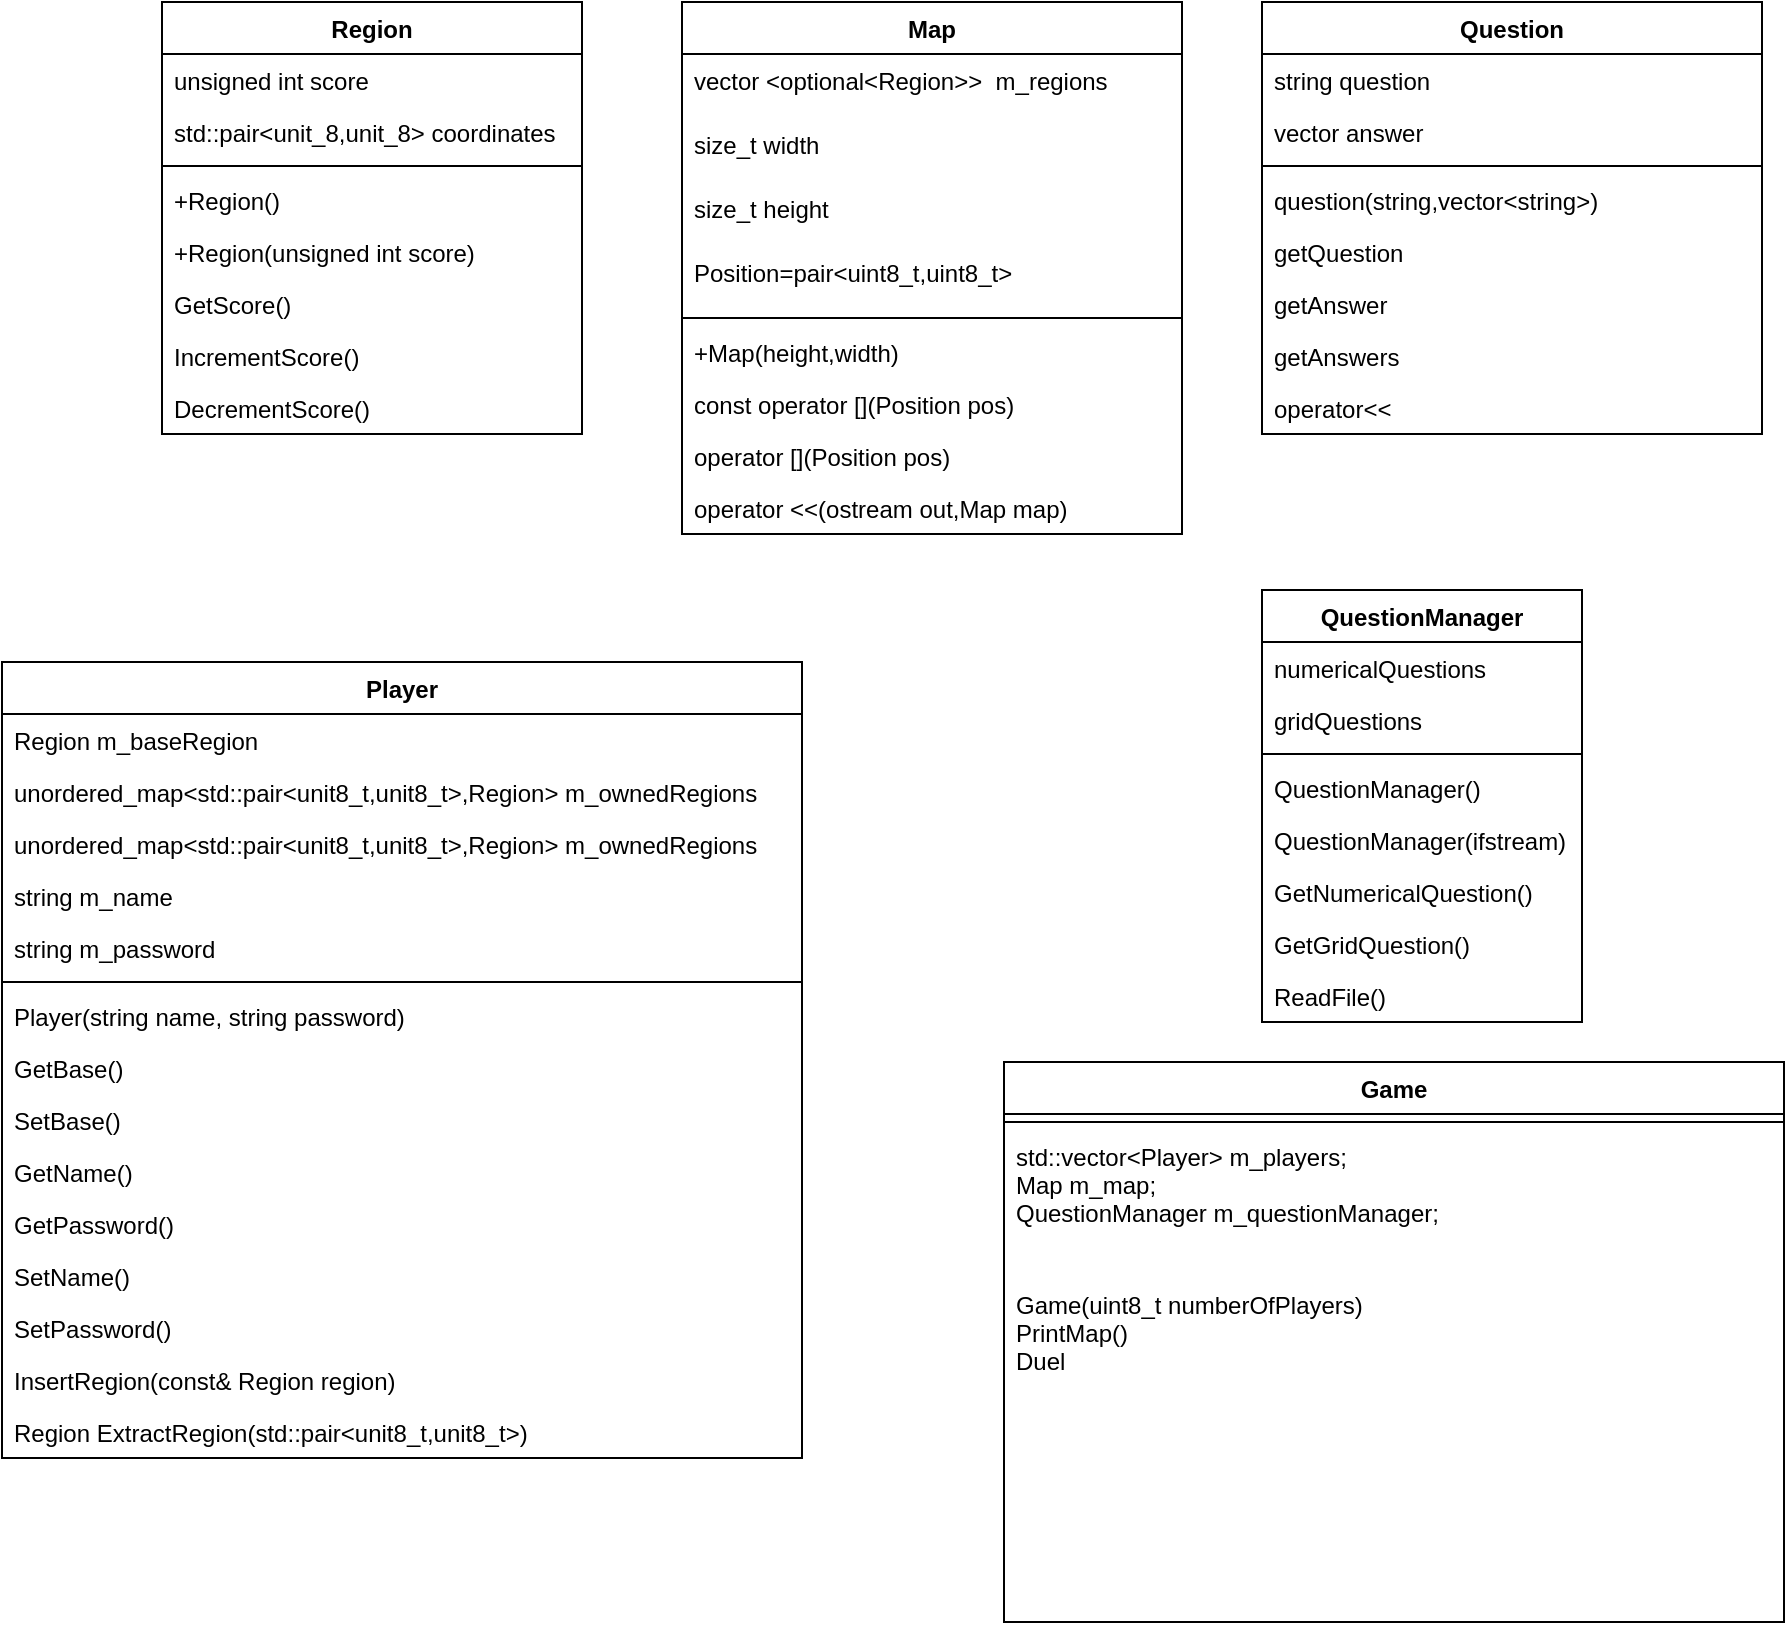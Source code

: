 <mxfile version="20.5.3" type="device"><diagram id="k9c_5kJ1lmkm9UlRz_1H" name="Page-1"><mxGraphModel dx="2272" dy="786" grid="1" gridSize="10" guides="1" tooltips="1" connect="1" arrows="1" fold="1" page="1" pageScale="1" pageWidth="850" pageHeight="1100" math="0" shadow="0"><root><mxCell id="0"/><mxCell id="1" parent="0"/><mxCell id="OvKGR0a2gasaKsWUzngO-1" value="Region" style="swimlane;fontStyle=1;align=center;verticalAlign=top;childLayout=stackLayout;horizontal=1;startSize=26;horizontalStack=0;resizeParent=1;resizeParentMax=0;resizeLast=0;collapsible=1;marginBottom=0;" parent="1" vertex="1"><mxGeometry x="30" y="40" width="210" height="216" as="geometry"/></mxCell><mxCell id="pVdyyujyi_BcYynOrXIn-2" value="unsigned int score" style="text;strokeColor=none;fillColor=none;align=left;verticalAlign=top;spacingLeft=4;spacingRight=4;overflow=hidden;rotatable=0;points=[[0,0.5],[1,0.5]];portConstraint=eastwest;" parent="OvKGR0a2gasaKsWUzngO-1" vertex="1"><mxGeometry y="26" width="210" height="26" as="geometry"/></mxCell><mxCell id="OvKGR0a2gasaKsWUzngO-2" value="std::pair&lt;unit_8,unit_8&gt; coordinates" style="text;strokeColor=none;fillColor=none;align=left;verticalAlign=top;spacingLeft=4;spacingRight=4;overflow=hidden;rotatable=0;points=[[0,0.5],[1,0.5]];portConstraint=eastwest;" parent="OvKGR0a2gasaKsWUzngO-1" vertex="1"><mxGeometry y="52" width="210" height="26" as="geometry"/></mxCell><mxCell id="OvKGR0a2gasaKsWUzngO-3" value="" style="line;strokeWidth=1;fillColor=none;align=left;verticalAlign=middle;spacingTop=-1;spacingLeft=3;spacingRight=3;rotatable=0;labelPosition=right;points=[];portConstraint=eastwest;strokeColor=inherit;" parent="OvKGR0a2gasaKsWUzngO-1" vertex="1"><mxGeometry y="78" width="210" height="8" as="geometry"/></mxCell><mxCell id="OvKGR0a2gasaKsWUzngO-4" value="+Region()&#10;" style="text;strokeColor=none;fillColor=none;align=left;verticalAlign=top;spacingLeft=4;spacingRight=4;overflow=hidden;rotatable=0;points=[[0,0.5],[1,0.5]];portConstraint=eastwest;" parent="OvKGR0a2gasaKsWUzngO-1" vertex="1"><mxGeometry y="86" width="210" height="26" as="geometry"/></mxCell><mxCell id="OvKGR0a2gasaKsWUzngO-5" value="+Region(unsigned int score)&#10;" style="text;strokeColor=none;fillColor=none;align=left;verticalAlign=top;spacingLeft=4;spacingRight=4;overflow=hidden;rotatable=0;points=[[0,0.5],[1,0.5]];portConstraint=eastwest;" parent="OvKGR0a2gasaKsWUzngO-1" vertex="1"><mxGeometry y="112" width="210" height="26" as="geometry"/></mxCell><mxCell id="OvKGR0a2gasaKsWUzngO-7" value="GetScore()" style="text;strokeColor=none;fillColor=none;align=left;verticalAlign=top;spacingLeft=4;spacingRight=4;overflow=hidden;rotatable=0;points=[[0,0.5],[1,0.5]];portConstraint=eastwest;" parent="OvKGR0a2gasaKsWUzngO-1" vertex="1"><mxGeometry y="138" width="210" height="26" as="geometry"/></mxCell><mxCell id="OvKGR0a2gasaKsWUzngO-8" value="IncrementScore()" style="text;strokeColor=none;fillColor=none;align=left;verticalAlign=top;spacingLeft=4;spacingRight=4;overflow=hidden;rotatable=0;points=[[0,0.5],[1,0.5]];portConstraint=eastwest;" parent="OvKGR0a2gasaKsWUzngO-1" vertex="1"><mxGeometry y="164" width="210" height="26" as="geometry"/></mxCell><mxCell id="OvKGR0a2gasaKsWUzngO-10" value="DecrementScore()" style="text;strokeColor=none;fillColor=none;align=left;verticalAlign=top;spacingLeft=4;spacingRight=4;overflow=hidden;rotatable=0;points=[[0,0.5],[1,0.5]];portConstraint=eastwest;" parent="OvKGR0a2gasaKsWUzngO-1" vertex="1"><mxGeometry y="190" width="210" height="26" as="geometry"/></mxCell><mxCell id="OvKGR0a2gasaKsWUzngO-11" value="Map" style="swimlane;fontStyle=1;align=center;verticalAlign=top;childLayout=stackLayout;horizontal=1;startSize=26;horizontalStack=0;resizeParent=1;resizeParentMax=0;resizeLast=0;collapsible=1;marginBottom=0;" parent="1" vertex="1"><mxGeometry x="290" y="40" width="250" height="266" as="geometry"/></mxCell><mxCell id="OvKGR0a2gasaKsWUzngO-12" value="vector &lt;optional&lt;Region&gt;&gt;  m_regions" style="text;strokeColor=none;fillColor=none;align=left;verticalAlign=top;spacingLeft=4;spacingRight=4;overflow=hidden;rotatable=0;points=[[0,0.5],[1,0.5]];portConstraint=eastwest;" parent="OvKGR0a2gasaKsWUzngO-11" vertex="1"><mxGeometry y="26" width="250" height="32" as="geometry"/></mxCell><mxCell id="OvKGR0a2gasaKsWUzngO-18" value="size_t width" style="text;strokeColor=none;fillColor=none;align=left;verticalAlign=top;spacingLeft=4;spacingRight=4;overflow=hidden;rotatable=0;points=[[0,0.5],[1,0.5]];portConstraint=eastwest;" parent="OvKGR0a2gasaKsWUzngO-11" vertex="1"><mxGeometry y="58" width="250" height="32" as="geometry"/></mxCell><mxCell id="OvKGR0a2gasaKsWUzngO-19" value="size_t height" style="text;strokeColor=none;fillColor=none;align=left;verticalAlign=top;spacingLeft=4;spacingRight=4;overflow=hidden;rotatable=0;points=[[0,0.5],[1,0.5]];portConstraint=eastwest;" parent="OvKGR0a2gasaKsWUzngO-11" vertex="1"><mxGeometry y="90" width="250" height="32" as="geometry"/></mxCell><mxCell id="OvKGR0a2gasaKsWUzngO-27" value="Position=pair&lt;uint8_t,uint8_t&gt;" style="text;strokeColor=none;fillColor=none;align=left;verticalAlign=top;spacingLeft=4;spacingRight=4;overflow=hidden;rotatable=0;points=[[0,0.5],[1,0.5]];portConstraint=eastwest;" parent="OvKGR0a2gasaKsWUzngO-11" vertex="1"><mxGeometry y="122" width="250" height="32" as="geometry"/></mxCell><mxCell id="OvKGR0a2gasaKsWUzngO-13" value="" style="line;strokeWidth=1;fillColor=none;align=left;verticalAlign=middle;spacingTop=-1;spacingLeft=3;spacingRight=3;rotatable=0;labelPosition=right;points=[];portConstraint=eastwest;strokeColor=inherit;" parent="OvKGR0a2gasaKsWUzngO-11" vertex="1"><mxGeometry y="154" width="250" height="8" as="geometry"/></mxCell><mxCell id="OvKGR0a2gasaKsWUzngO-14" value="+Map(height,width)" style="text;strokeColor=none;fillColor=none;align=left;verticalAlign=top;spacingLeft=4;spacingRight=4;overflow=hidden;rotatable=0;points=[[0,0.5],[1,0.5]];portConstraint=eastwest;" parent="OvKGR0a2gasaKsWUzngO-11" vertex="1"><mxGeometry y="162" width="250" height="26" as="geometry"/></mxCell><mxCell id="OvKGR0a2gasaKsWUzngO-26" value="const operator [](Position pos)" style="text;strokeColor=none;fillColor=none;align=left;verticalAlign=top;spacingLeft=4;spacingRight=4;overflow=hidden;rotatable=0;points=[[0,0.5],[1,0.5]];portConstraint=eastwest;" parent="OvKGR0a2gasaKsWUzngO-11" vertex="1"><mxGeometry y="188" width="250" height="26" as="geometry"/></mxCell><mxCell id="OvKGR0a2gasaKsWUzngO-28" value="operator [](Position pos)" style="text;strokeColor=none;fillColor=none;align=left;verticalAlign=top;spacingLeft=4;spacingRight=4;overflow=hidden;rotatable=0;points=[[0,0.5],[1,0.5]];portConstraint=eastwest;" parent="OvKGR0a2gasaKsWUzngO-11" vertex="1"><mxGeometry y="214" width="250" height="26" as="geometry"/></mxCell><mxCell id="OvKGR0a2gasaKsWUzngO-29" value="operator &lt;&lt;(ostream out,Map map)" style="text;strokeColor=none;fillColor=none;align=left;verticalAlign=top;spacingLeft=4;spacingRight=4;overflow=hidden;rotatable=0;points=[[0,0.5],[1,0.5]];portConstraint=eastwest;" parent="OvKGR0a2gasaKsWUzngO-11" vertex="1"><mxGeometry y="240" width="250" height="26" as="geometry"/></mxCell><mxCell id="OvKGR0a2gasaKsWUzngO-22" value="Game" style="swimlane;fontStyle=1;align=center;verticalAlign=top;childLayout=stackLayout;horizontal=1;startSize=26;horizontalStack=0;resizeParent=1;resizeParentMax=0;resizeLast=0;collapsible=1;marginBottom=0;" parent="1" vertex="1"><mxGeometry x="451" y="570" width="390" height="280" as="geometry"/></mxCell><mxCell id="OvKGR0a2gasaKsWUzngO-24" value="" style="line;strokeWidth=1;fillColor=none;align=left;verticalAlign=middle;spacingTop=-1;spacingLeft=3;spacingRight=3;rotatable=0;labelPosition=right;points=[];portConstraint=eastwest;strokeColor=inherit;" parent="OvKGR0a2gasaKsWUzngO-22" vertex="1"><mxGeometry y="26" width="390" height="8" as="geometry"/></mxCell><mxCell id="OvKGR0a2gasaKsWUzngO-23" value="std::vector&lt;Player&gt; m_players;&#10;Map m_map;&#10;QuestionManager m_questionManager;" style="text;strokeColor=none;fillColor=none;align=left;verticalAlign=top;spacingLeft=4;spacingRight=4;overflow=hidden;rotatable=0;points=[[0,0.5],[1,0.5]];portConstraint=eastwest;" parent="OvKGR0a2gasaKsWUzngO-22" vertex="1"><mxGeometry y="34" width="390" height="74" as="geometry"/></mxCell><mxCell id="OvKGR0a2gasaKsWUzngO-25" value="Game(uint8_t numberOfPlayers)&#10;PrintMap()&#10;Duel " style="text;strokeColor=none;fillColor=none;align=left;verticalAlign=top;spacingLeft=4;spacingRight=4;overflow=hidden;rotatable=0;points=[[0,0.5],[1,0.5]];portConstraint=eastwest;" parent="OvKGR0a2gasaKsWUzngO-22" vertex="1"><mxGeometry y="108" width="390" height="172" as="geometry"/></mxCell><mxCell id="2wwdONrjv4TRHAsYFk8b-1" value="Question" style="swimlane;fontStyle=1;align=center;verticalAlign=top;childLayout=stackLayout;horizontal=1;startSize=26;horizontalStack=0;resizeParent=1;resizeParentMax=0;resizeLast=0;collapsible=1;marginBottom=0;" parent="1" vertex="1"><mxGeometry x="580" y="40" width="250" height="216" as="geometry"/></mxCell><mxCell id="2wwdONrjv4TRHAsYFk8b-2" value="string question" style="text;strokeColor=none;fillColor=none;align=left;verticalAlign=top;spacingLeft=4;spacingRight=4;overflow=hidden;rotatable=0;points=[[0,0.5],[1,0.5]];portConstraint=eastwest;" parent="2wwdONrjv4TRHAsYFk8b-1" vertex="1"><mxGeometry y="26" width="250" height="26" as="geometry"/></mxCell><mxCell id="2wwdONrjv4TRHAsYFk8b-6" value="vector answer" style="text;strokeColor=none;fillColor=none;align=left;verticalAlign=top;spacingLeft=4;spacingRight=4;overflow=hidden;rotatable=0;points=[[0,0.5],[1,0.5]];portConstraint=eastwest;" parent="2wwdONrjv4TRHAsYFk8b-1" vertex="1"><mxGeometry y="52" width="250" height="26" as="geometry"/></mxCell><mxCell id="2wwdONrjv4TRHAsYFk8b-4" value="" style="line;strokeWidth=1;fillColor=none;align=left;verticalAlign=middle;spacingTop=-1;spacingLeft=3;spacingRight=3;rotatable=0;labelPosition=right;points=[];portConstraint=eastwest;strokeColor=inherit;" parent="2wwdONrjv4TRHAsYFk8b-1" vertex="1"><mxGeometry y="78" width="250" height="8" as="geometry"/></mxCell><mxCell id="2wwdONrjv4TRHAsYFk8b-5" value="question(string,vector&lt;string&gt;)" style="text;strokeColor=none;fillColor=none;align=left;verticalAlign=top;spacingLeft=4;spacingRight=4;overflow=hidden;rotatable=0;points=[[0,0.5],[1,0.5]];portConstraint=eastwest;" parent="2wwdONrjv4TRHAsYFk8b-1" vertex="1"><mxGeometry y="86" width="250" height="26" as="geometry"/></mxCell><mxCell id="2wwdONrjv4TRHAsYFk8b-7" value="getQuestion" style="text;strokeColor=none;fillColor=none;align=left;verticalAlign=top;spacingLeft=4;spacingRight=4;overflow=hidden;rotatable=0;points=[[0,0.5],[1,0.5]];portConstraint=eastwest;" parent="2wwdONrjv4TRHAsYFk8b-1" vertex="1"><mxGeometry y="112" width="250" height="26" as="geometry"/></mxCell><mxCell id="2wwdONrjv4TRHAsYFk8b-10" value="getAnswer" style="text;strokeColor=none;fillColor=none;align=left;verticalAlign=top;spacingLeft=4;spacingRight=4;overflow=hidden;rotatable=0;points=[[0,0.5],[1,0.5]];portConstraint=eastwest;" parent="2wwdONrjv4TRHAsYFk8b-1" vertex="1"><mxGeometry y="138" width="250" height="26" as="geometry"/></mxCell><mxCell id="2wwdONrjv4TRHAsYFk8b-8" value="getAnswers" style="text;strokeColor=none;fillColor=none;align=left;verticalAlign=top;spacingLeft=4;spacingRight=4;overflow=hidden;rotatable=0;points=[[0,0.5],[1,0.5]];portConstraint=eastwest;" parent="2wwdONrjv4TRHAsYFk8b-1" vertex="1"><mxGeometry y="164" width="250" height="26" as="geometry"/></mxCell><mxCell id="2wwdONrjv4TRHAsYFk8b-9" value="operator&lt;&lt;" style="text;strokeColor=none;fillColor=none;align=left;verticalAlign=top;spacingLeft=4;spacingRight=4;overflow=hidden;rotatable=0;points=[[0,0.5],[1,0.5]];portConstraint=eastwest;" parent="2wwdONrjv4TRHAsYFk8b-1" vertex="1"><mxGeometry y="190" width="250" height="26" as="geometry"/></mxCell><mxCell id="fNpe-0z2Nyu-i0IAZ00B-1" value="QuestionManager" style="swimlane;fontStyle=1;align=center;verticalAlign=top;childLayout=stackLayout;horizontal=1;startSize=26;horizontalStack=0;resizeParent=1;resizeParentMax=0;resizeLast=0;collapsible=1;marginBottom=0;" parent="1" vertex="1"><mxGeometry x="580" y="334" width="160" height="216" as="geometry"/></mxCell><mxCell id="fNpe-0z2Nyu-i0IAZ00B-2" value="numericalQuestions" style="text;strokeColor=none;fillColor=none;align=left;verticalAlign=top;spacingLeft=4;spacingRight=4;overflow=hidden;rotatable=0;points=[[0,0.5],[1,0.5]];portConstraint=eastwest;" parent="fNpe-0z2Nyu-i0IAZ00B-1" vertex="1"><mxGeometry y="26" width="160" height="26" as="geometry"/></mxCell><mxCell id="fNpe-0z2Nyu-i0IAZ00B-5" value="gridQuestions" style="text;strokeColor=none;fillColor=none;align=left;verticalAlign=top;spacingLeft=4;spacingRight=4;overflow=hidden;rotatable=0;points=[[0,0.5],[1,0.5]];portConstraint=eastwest;" parent="fNpe-0z2Nyu-i0IAZ00B-1" vertex="1"><mxGeometry y="52" width="160" height="26" as="geometry"/></mxCell><mxCell id="fNpe-0z2Nyu-i0IAZ00B-3" value="" style="line;strokeWidth=1;fillColor=none;align=left;verticalAlign=middle;spacingTop=-1;spacingLeft=3;spacingRight=3;rotatable=0;labelPosition=right;points=[];portConstraint=eastwest;strokeColor=inherit;" parent="fNpe-0z2Nyu-i0IAZ00B-1" vertex="1"><mxGeometry y="78" width="160" height="8" as="geometry"/></mxCell><mxCell id="fNpe-0z2Nyu-i0IAZ00B-4" value="QuestionManager()" style="text;strokeColor=none;fillColor=none;align=left;verticalAlign=top;spacingLeft=4;spacingRight=4;overflow=hidden;rotatable=0;points=[[0,0.5],[1,0.5]];portConstraint=eastwest;" parent="fNpe-0z2Nyu-i0IAZ00B-1" vertex="1"><mxGeometry y="86" width="160" height="26" as="geometry"/></mxCell><mxCell id="fNpe-0z2Nyu-i0IAZ00B-7" value="QuestionManager(ifstream)" style="text;strokeColor=none;fillColor=none;align=left;verticalAlign=top;spacingLeft=4;spacingRight=4;overflow=hidden;rotatable=0;points=[[0,0.5],[1,0.5]];portConstraint=eastwest;" parent="fNpe-0z2Nyu-i0IAZ00B-1" vertex="1"><mxGeometry y="112" width="160" height="26" as="geometry"/></mxCell><mxCell id="fNpe-0z2Nyu-i0IAZ00B-8" value="GetNumericalQuestion()" style="text;strokeColor=none;fillColor=none;align=left;verticalAlign=top;spacingLeft=4;spacingRight=4;overflow=hidden;rotatable=0;points=[[0,0.5],[1,0.5]];portConstraint=eastwest;" parent="fNpe-0z2Nyu-i0IAZ00B-1" vertex="1"><mxGeometry y="138" width="160" height="26" as="geometry"/></mxCell><mxCell id="fNpe-0z2Nyu-i0IAZ00B-11" value="GetGridQuestion()" style="text;strokeColor=none;fillColor=none;align=left;verticalAlign=top;spacingLeft=4;spacingRight=4;overflow=hidden;rotatable=0;points=[[0,0.5],[1,0.5]];portConstraint=eastwest;" parent="fNpe-0z2Nyu-i0IAZ00B-1" vertex="1"><mxGeometry y="164" width="160" height="26" as="geometry"/></mxCell><mxCell id="fNpe-0z2Nyu-i0IAZ00B-12" value="ReadFile()" style="text;strokeColor=none;fillColor=none;align=left;verticalAlign=top;spacingLeft=4;spacingRight=4;overflow=hidden;rotatable=0;points=[[0,0.5],[1,0.5]];portConstraint=eastwest;" parent="fNpe-0z2Nyu-i0IAZ00B-1" vertex="1"><mxGeometry y="190" width="160" height="26" as="geometry"/></mxCell><mxCell id="fNpe-0z2Nyu-i0IAZ00B-13" value="Player" style="swimlane;fontStyle=1;align=center;verticalAlign=top;childLayout=stackLayout;horizontal=1;startSize=26;horizontalStack=0;resizeParent=1;resizeParentMax=0;resizeLast=0;collapsible=1;marginBottom=0;" parent="1" vertex="1"><mxGeometry x="-50" y="370" width="400" height="398" as="geometry"/></mxCell><mxCell id="fNpe-0z2Nyu-i0IAZ00B-14" value="Region m_baseRegion" style="text;strokeColor=none;fillColor=none;align=left;verticalAlign=top;spacingLeft=4;spacingRight=4;overflow=hidden;rotatable=0;points=[[0,0.5],[1,0.5]];portConstraint=eastwest;" parent="fNpe-0z2Nyu-i0IAZ00B-13" vertex="1"><mxGeometry y="26" width="400" height="26" as="geometry"/></mxCell><mxCell id="fNpe-0z2Nyu-i0IAZ00B-17" value="unordered_map&lt;std::pair&lt;unit8_t,unit8_t&gt;,Region&gt; m_ownedRegions" style="text;strokeColor=none;fillColor=none;align=left;verticalAlign=top;spacingLeft=4;spacingRight=4;overflow=hidden;rotatable=0;points=[[0,0.5],[1,0.5]];portConstraint=eastwest;" parent="fNpe-0z2Nyu-i0IAZ00B-13" vertex="1"><mxGeometry y="52" width="400" height="26" as="geometry"/></mxCell><mxCell id="JYaPadUX6C_2_P-1EcSS-1" value="unordered_map&lt;std::pair&lt;unit8_t,unit8_t&gt;,Region&gt; m_ownedRegions" style="text;strokeColor=none;fillColor=none;align=left;verticalAlign=top;spacingLeft=4;spacingRight=4;overflow=hidden;rotatable=0;points=[[0,0.5],[1,0.5]];portConstraint=eastwest;" vertex="1" parent="fNpe-0z2Nyu-i0IAZ00B-13"><mxGeometry y="78" width="400" height="26" as="geometry"/></mxCell><mxCell id="pVdyyujyi_BcYynOrXIn-3" value="string m_name" style="text;strokeColor=none;fillColor=none;align=left;verticalAlign=top;spacingLeft=4;spacingRight=4;overflow=hidden;rotatable=0;points=[[0,0.5],[1,0.5]];portConstraint=eastwest;" parent="fNpe-0z2Nyu-i0IAZ00B-13" vertex="1"><mxGeometry y="104" width="400" height="26" as="geometry"/></mxCell><mxCell id="pVdyyujyi_BcYynOrXIn-4" value="string m_password" style="text;strokeColor=none;fillColor=none;align=left;verticalAlign=top;spacingLeft=4;spacingRight=4;overflow=hidden;rotatable=0;points=[[0,0.5],[1,0.5]];portConstraint=eastwest;" parent="fNpe-0z2Nyu-i0IAZ00B-13" vertex="1"><mxGeometry y="130" width="400" height="26" as="geometry"/></mxCell><mxCell id="fNpe-0z2Nyu-i0IAZ00B-15" value="" style="line;strokeWidth=1;fillColor=none;align=left;verticalAlign=middle;spacingTop=-1;spacingLeft=3;spacingRight=3;rotatable=0;labelPosition=right;points=[];portConstraint=eastwest;strokeColor=inherit;" parent="fNpe-0z2Nyu-i0IAZ00B-13" vertex="1"><mxGeometry y="156" width="400" height="8" as="geometry"/></mxCell><mxCell id="fNpe-0z2Nyu-i0IAZ00B-16" value="Player(string name, string password)" style="text;strokeColor=none;fillColor=none;align=left;verticalAlign=top;spacingLeft=4;spacingRight=4;overflow=hidden;rotatable=0;points=[[0,0.5],[1,0.5]];portConstraint=eastwest;" parent="fNpe-0z2Nyu-i0IAZ00B-13" vertex="1"><mxGeometry y="164" width="400" height="26" as="geometry"/></mxCell><mxCell id="pVdyyujyi_BcYynOrXIn-5" value="GetBase()" style="text;strokeColor=none;fillColor=none;align=left;verticalAlign=top;spacingLeft=4;spacingRight=4;overflow=hidden;rotatable=0;points=[[0,0.5],[1,0.5]];portConstraint=eastwest;" parent="fNpe-0z2Nyu-i0IAZ00B-13" vertex="1"><mxGeometry y="190" width="400" height="26" as="geometry"/></mxCell><mxCell id="pVdyyujyi_BcYynOrXIn-11" value="SetBase()" style="text;strokeColor=none;fillColor=none;align=left;verticalAlign=top;spacingLeft=4;spacingRight=4;overflow=hidden;rotatable=0;points=[[0,0.5],[1,0.5]];portConstraint=eastwest;" parent="fNpe-0z2Nyu-i0IAZ00B-13" vertex="1"><mxGeometry y="216" width="400" height="26" as="geometry"/></mxCell><mxCell id="pVdyyujyi_BcYynOrXIn-6" value="GetName()" style="text;strokeColor=none;fillColor=none;align=left;verticalAlign=top;spacingLeft=4;spacingRight=4;overflow=hidden;rotatable=0;points=[[0,0.5],[1,0.5]];portConstraint=eastwest;" parent="fNpe-0z2Nyu-i0IAZ00B-13" vertex="1"><mxGeometry y="242" width="400" height="26" as="geometry"/></mxCell><mxCell id="pVdyyujyi_BcYynOrXIn-7" value="GetPassword()" style="text;strokeColor=none;fillColor=none;align=left;verticalAlign=top;spacingLeft=4;spacingRight=4;overflow=hidden;rotatable=0;points=[[0,0.5],[1,0.5]];portConstraint=eastwest;" parent="fNpe-0z2Nyu-i0IAZ00B-13" vertex="1"><mxGeometry y="268" width="400" height="26" as="geometry"/></mxCell><mxCell id="pVdyyujyi_BcYynOrXIn-9" value="SetName()" style="text;strokeColor=none;fillColor=none;align=left;verticalAlign=top;spacingLeft=4;spacingRight=4;overflow=hidden;rotatable=0;points=[[0,0.5],[1,0.5]];portConstraint=eastwest;" parent="fNpe-0z2Nyu-i0IAZ00B-13" vertex="1"><mxGeometry y="294" width="400" height="26" as="geometry"/></mxCell><mxCell id="pVdyyujyi_BcYynOrXIn-8" value="SetPassword()" style="text;strokeColor=none;fillColor=none;align=left;verticalAlign=top;spacingLeft=4;spacingRight=4;overflow=hidden;rotatable=0;points=[[0,0.5],[1,0.5]];portConstraint=eastwest;" parent="fNpe-0z2Nyu-i0IAZ00B-13" vertex="1"><mxGeometry y="320" width="400" height="26" as="geometry"/></mxCell><mxCell id="pVdyyujyi_BcYynOrXIn-10" value="InsertRegion(const&amp; Region region)" style="text;strokeColor=none;fillColor=none;align=left;verticalAlign=top;spacingLeft=4;spacingRight=4;overflow=hidden;rotatable=0;points=[[0,0.5],[1,0.5]];portConstraint=eastwest;" parent="fNpe-0z2Nyu-i0IAZ00B-13" vertex="1"><mxGeometry y="346" width="400" height="26" as="geometry"/></mxCell><mxCell id="pVdyyujyi_BcYynOrXIn-12" value="Region ExtractRegion(std::pair&lt;unit8_t,unit8_t&gt;)" style="text;strokeColor=none;fillColor=none;align=left;verticalAlign=top;spacingLeft=4;spacingRight=4;overflow=hidden;rotatable=0;points=[[0,0.5],[1,0.5]];portConstraint=eastwest;" parent="fNpe-0z2Nyu-i0IAZ00B-13" vertex="1"><mxGeometry y="372" width="400" height="26" as="geometry"/></mxCell></root></mxGraphModel></diagram></mxfile>